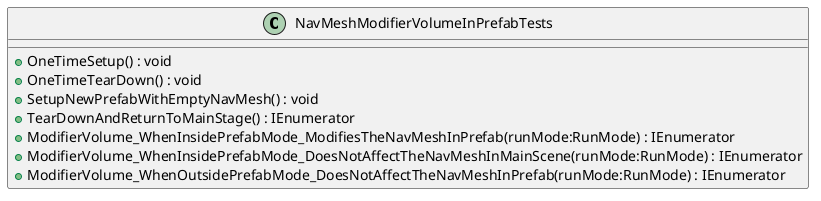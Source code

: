 @startuml
class NavMeshModifierVolumeInPrefabTests {
    + OneTimeSetup() : void
    + OneTimeTearDown() : void
    + SetupNewPrefabWithEmptyNavMesh() : void
    + TearDownAndReturnToMainStage() : IEnumerator
    + ModifierVolume_WhenInsidePrefabMode_ModifiesTheNavMeshInPrefab(runMode:RunMode) : IEnumerator
    + ModifierVolume_WhenInsidePrefabMode_DoesNotAffectTheNavMeshInMainScene(runMode:RunMode) : IEnumerator
    + ModifierVolume_WhenOutsidePrefabMode_DoesNotAffectTheNavMeshInPrefab(runMode:RunMode) : IEnumerator
}
@enduml
